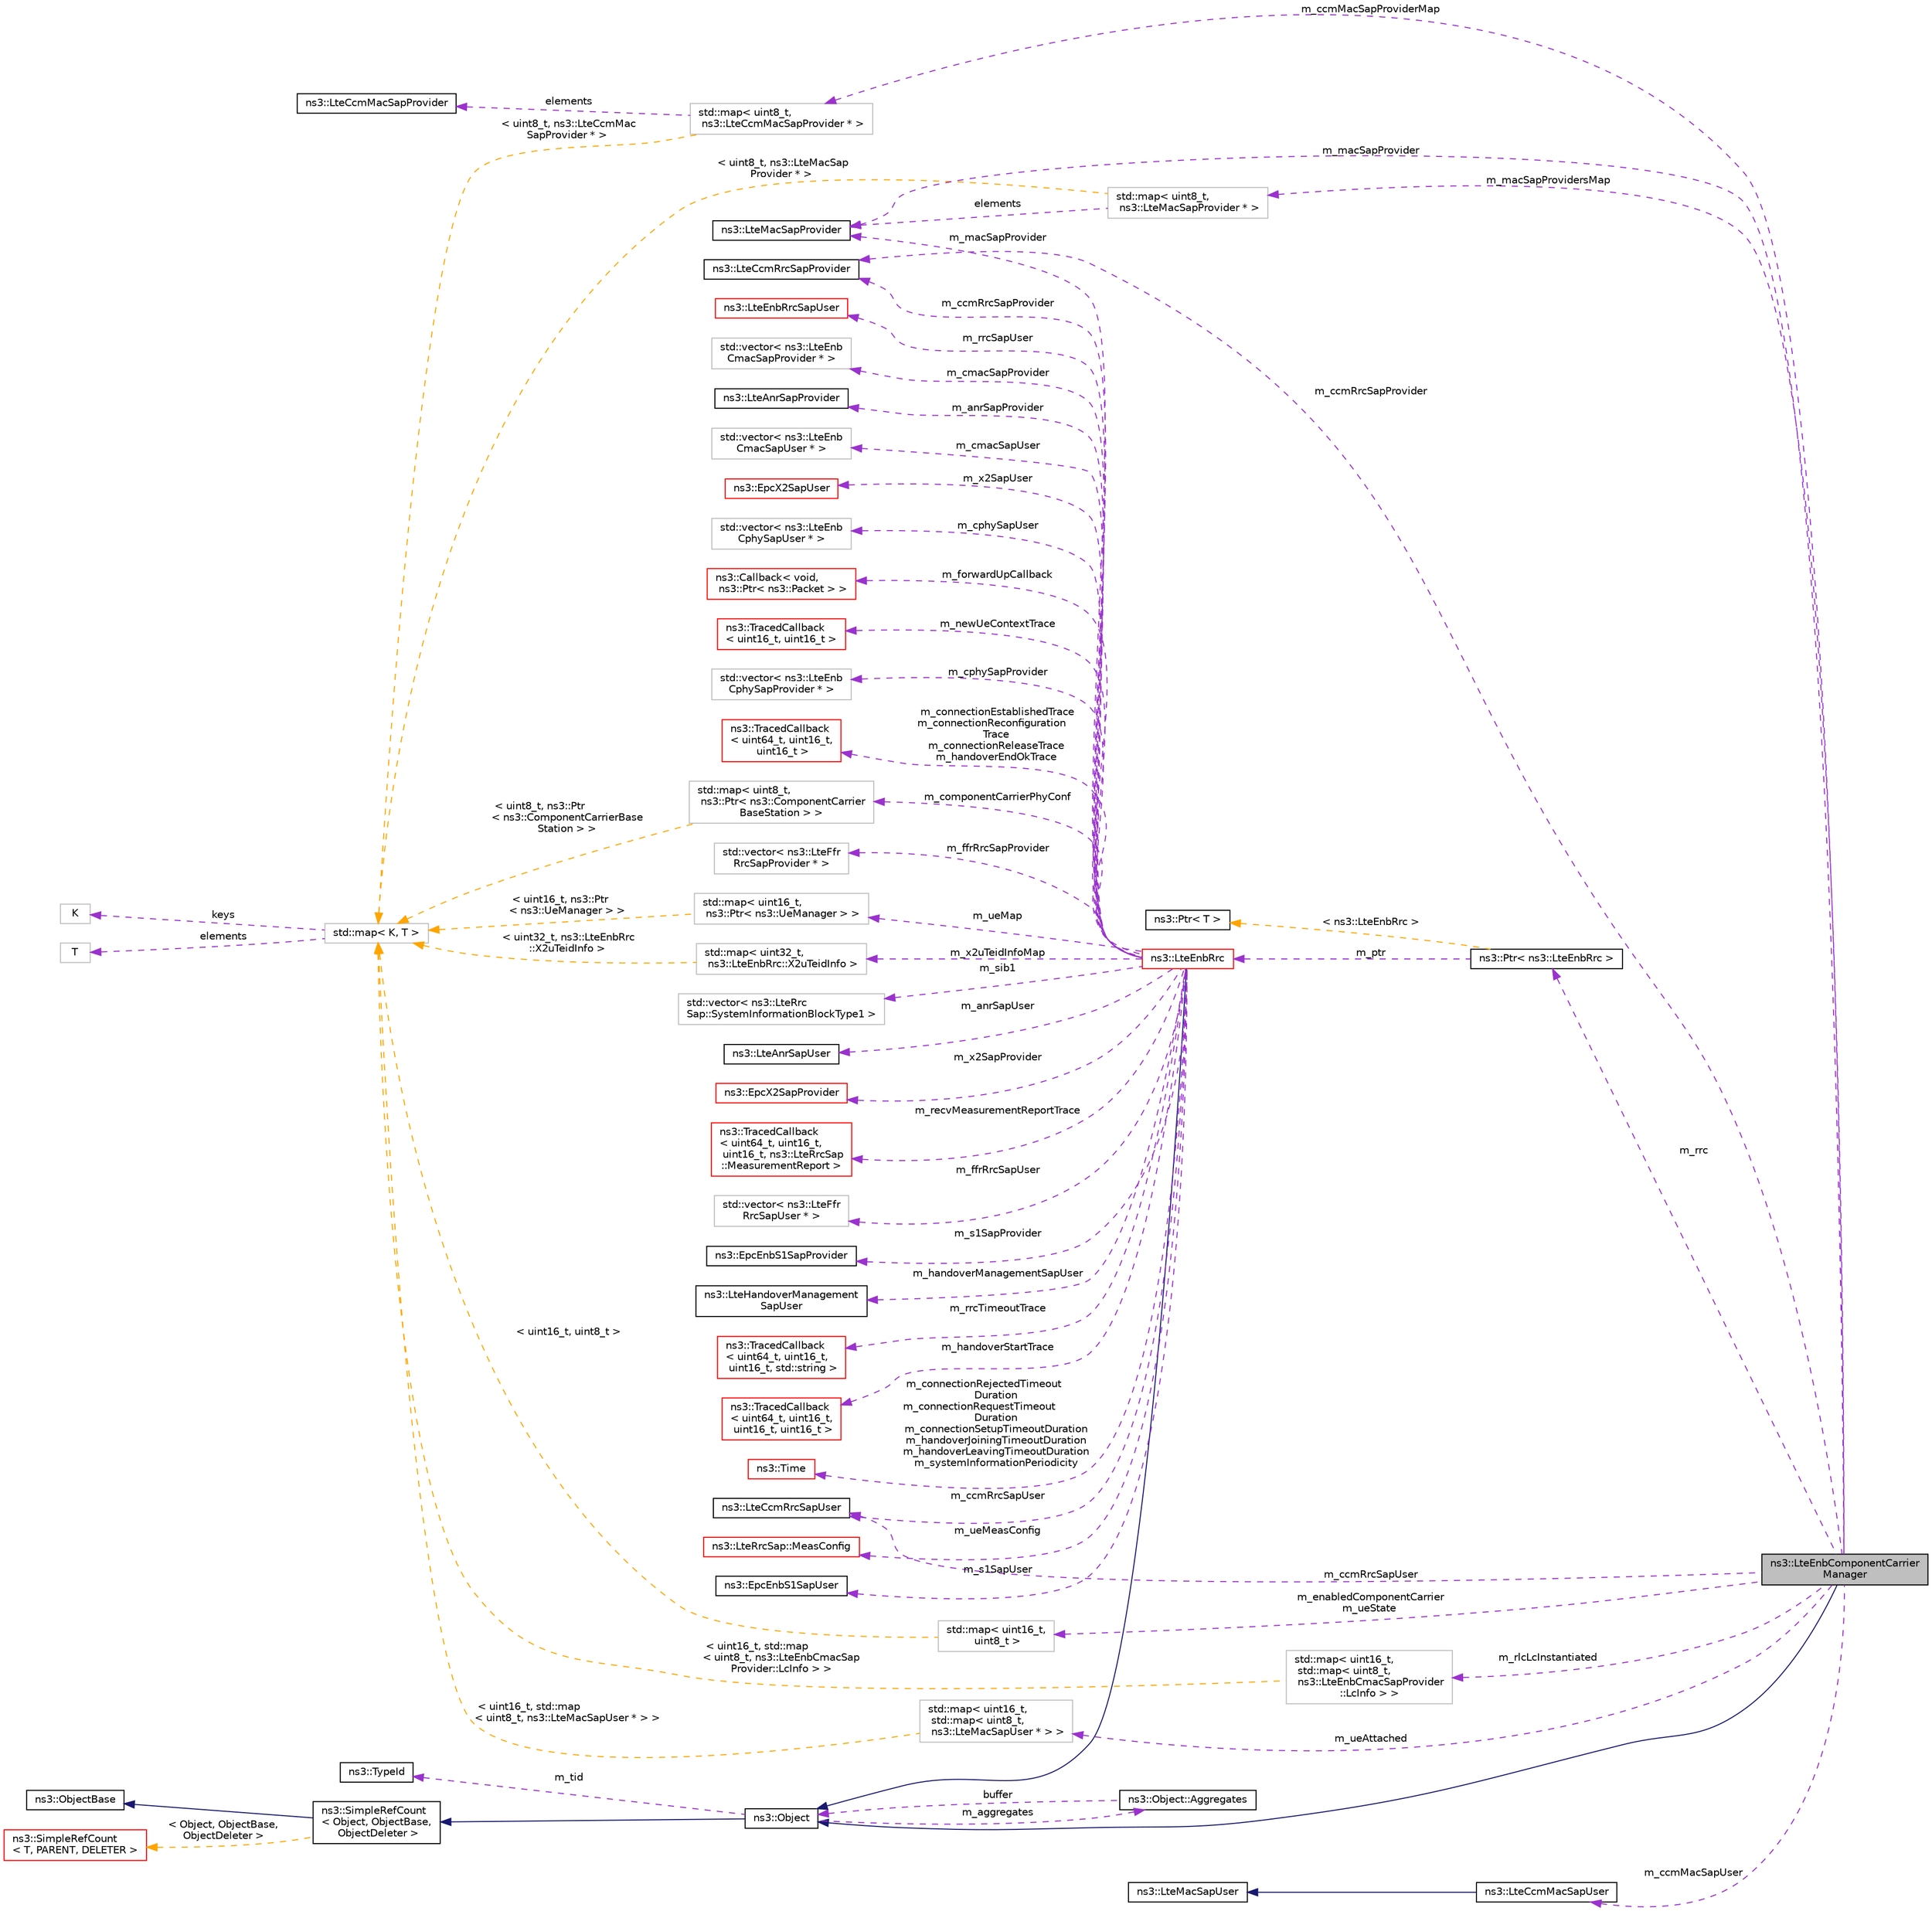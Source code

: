 digraph "ns3::LteEnbComponentCarrierManager"
{
 // LATEX_PDF_SIZE
  edge [fontname="Helvetica",fontsize="10",labelfontname="Helvetica",labelfontsize="10"];
  node [fontname="Helvetica",fontsize="10",shape=record];
  rankdir="LR";
  Node1 [label="ns3::LteEnbComponentCarrier\lManager",height=0.2,width=0.4,color="black", fillcolor="grey75", style="filled", fontcolor="black",tooltip="The class implements Component Carrier Manager (CCM) that operates using the Component Carrier Manage..."];
  Node2 -> Node1 [dir="back",color="midnightblue",fontsize="10",style="solid",fontname="Helvetica"];
  Node2 [label="ns3::Object",height=0.2,width=0.4,color="black", fillcolor="white", style="filled",URL="$classns3_1_1_object.html",tooltip="A base class which provides memory management and object aggregation."];
  Node3 -> Node2 [dir="back",color="midnightblue",fontsize="10",style="solid",fontname="Helvetica"];
  Node3 [label="ns3::SimpleRefCount\l\< Object, ObjectBase,\l ObjectDeleter \>",height=0.2,width=0.4,color="black", fillcolor="white", style="filled",URL="$classns3_1_1_simple_ref_count.html",tooltip=" "];
  Node4 -> Node3 [dir="back",color="midnightblue",fontsize="10",style="solid",fontname="Helvetica"];
  Node4 [label="ns3::ObjectBase",height=0.2,width=0.4,color="black", fillcolor="white", style="filled",URL="$classns3_1_1_object_base.html",tooltip="Anchor the ns-3 type and attribute system."];
  Node5 -> Node3 [dir="back",color="orange",fontsize="10",style="dashed",label=" \< Object, ObjectBase,\l ObjectDeleter \>" ,fontname="Helvetica"];
  Node5 [label="ns3::SimpleRefCount\l\< T, PARENT, DELETER \>",height=0.2,width=0.4,color="red", fillcolor="white", style="filled",URL="$classns3_1_1_simple_ref_count.html",tooltip="A template-based reference counting class."];
  Node7 -> Node2 [dir="back",color="darkorchid3",fontsize="10",style="dashed",label=" m_tid" ,fontname="Helvetica"];
  Node7 [label="ns3::TypeId",height=0.2,width=0.4,color="black", fillcolor="white", style="filled",URL="$classns3_1_1_type_id.html",tooltip="a unique identifier for an interface."];
  Node8 -> Node2 [dir="back",color="darkorchid3",fontsize="10",style="dashed",label=" m_aggregates" ,fontname="Helvetica"];
  Node8 [label="ns3::Object::Aggregates",height=0.2,width=0.4,color="black", fillcolor="white", style="filled",URL="$structns3_1_1_object_1_1_aggregates.html",tooltip="The list of Objects aggregated to this one."];
  Node2 -> Node8 [dir="back",color="darkorchid3",fontsize="10",style="dashed",label=" buffer" ,fontname="Helvetica"];
  Node9 -> Node1 [dir="back",color="darkorchid3",fontsize="10",style="dashed",label=" m_enabledComponentCarrier\nm_ueState" ,fontname="Helvetica"];
  Node9 [label="std::map\< uint16_t,\l uint8_t \>",height=0.2,width=0.4,color="grey75", fillcolor="white", style="filled",tooltip=" "];
  Node10 -> Node9 [dir="back",color="orange",fontsize="10",style="dashed",label=" \< uint16_t, uint8_t \>" ,fontname="Helvetica"];
  Node10 [label="std::map\< K, T \>",height=0.2,width=0.4,color="grey75", fillcolor="white", style="filled",tooltip=" "];
  Node11 -> Node10 [dir="back",color="darkorchid3",fontsize="10",style="dashed",label=" keys" ,fontname="Helvetica"];
  Node11 [label="K",height=0.2,width=0.4,color="grey75", fillcolor="white", style="filled",tooltip=" "];
  Node12 -> Node10 [dir="back",color="darkorchid3",fontsize="10",style="dashed",label=" elements" ,fontname="Helvetica"];
  Node12 [label="T",height=0.2,width=0.4,color="grey75", fillcolor="white", style="filled",tooltip=" "];
  Node13 -> Node1 [dir="back",color="darkorchid3",fontsize="10",style="dashed",label=" m_ccmMacSapUser" ,fontname="Helvetica"];
  Node13 [label="ns3::LteCcmMacSapUser",height=0.2,width=0.4,color="black", fillcolor="white", style="filled",URL="$classns3_1_1_lte_ccm_mac_sap_user.html",tooltip="Service Access Point (SAP) offered by MAC to the component carrier manager (CCM)."];
  Node14 -> Node13 [dir="back",color="midnightblue",fontsize="10",style="solid",fontname="Helvetica"];
  Node14 [label="ns3::LteMacSapUser",height=0.2,width=0.4,color="black", fillcolor="white", style="filled",URL="$classns3_1_1_lte_mac_sap_user.html",tooltip="Service Access Point (SAP) offered by the MAC to the RLC See Femto Forum MAC Scheduler Interface Spec..."];
  Node15 -> Node1 [dir="back",color="darkorchid3",fontsize="10",style="dashed",label=" m_ccmMacSapProviderMap" ,fontname="Helvetica"];
  Node15 [label="std::map\< uint8_t,\l ns3::LteCcmMacSapProvider * \>",height=0.2,width=0.4,color="grey75", fillcolor="white", style="filled",tooltip=" "];
  Node16 -> Node15 [dir="back",color="darkorchid3",fontsize="10",style="dashed",label=" elements" ,fontname="Helvetica"];
  Node16 [label="ns3::LteCcmMacSapProvider",height=0.2,width=0.4,color="black", fillcolor="white", style="filled",URL="$classns3_1_1_lte_ccm_mac_sap_provider.html",tooltip="Service Access Point (SAP) offered by the component carrier manager (CCM) by MAC to CCM."];
  Node10 -> Node15 [dir="back",color="orange",fontsize="10",style="dashed",label=" \< uint8_t, ns3::LteCcmMac\lSapProvider * \>" ,fontname="Helvetica"];
  Node17 -> Node1 [dir="back",color="darkorchid3",fontsize="10",style="dashed",label=" m_rlcLcInstantiated" ,fontname="Helvetica"];
  Node17 [label="std::map\< uint16_t,\l std::map\< uint8_t,\l ns3::LteEnbCmacSapProvider\l::LcInfo \> \>",height=0.2,width=0.4,color="grey75", fillcolor="white", style="filled",tooltip=" "];
  Node10 -> Node17 [dir="back",color="orange",fontsize="10",style="dashed",label=" \< uint16_t, std::map\l\< uint8_t, ns3::LteEnbCmacSap\lProvider::LcInfo \> \>" ,fontname="Helvetica"];
  Node18 -> Node1 [dir="back",color="darkorchid3",fontsize="10",style="dashed",label=" m_ueAttached" ,fontname="Helvetica"];
  Node18 [label="std::map\< uint16_t,\l std::map\< uint8_t,\l ns3::LteMacSapUser * \> \>",height=0.2,width=0.4,color="grey75", fillcolor="white", style="filled",tooltip=" "];
  Node10 -> Node18 [dir="back",color="orange",fontsize="10",style="dashed",label=" \< uint16_t, std::map\l\< uint8_t, ns3::LteMacSapUser * \> \>" ,fontname="Helvetica"];
  Node19 -> Node1 [dir="back",color="darkorchid3",fontsize="10",style="dashed",label=" m_ccmRrcSapProvider" ,fontname="Helvetica"];
  Node19 [label="ns3::LteCcmRrcSapProvider",height=0.2,width=0.4,color="black", fillcolor="white", style="filled",URL="$classns3_1_1_lte_ccm_rrc_sap_provider.html",tooltip="Service Access Point (SAP) offered by the Component Carrier Manager (CCM) instance to the eNodeB RRC ..."];
  Node20 -> Node1 [dir="back",color="darkorchid3",fontsize="10",style="dashed",label=" m_macSapProvidersMap" ,fontname="Helvetica"];
  Node20 [label="std::map\< uint8_t,\l ns3::LteMacSapProvider * \>",height=0.2,width=0.4,color="grey75", fillcolor="white", style="filled",tooltip=" "];
  Node21 -> Node20 [dir="back",color="darkorchid3",fontsize="10",style="dashed",label=" elements" ,fontname="Helvetica"];
  Node21 [label="ns3::LteMacSapProvider",height=0.2,width=0.4,color="black", fillcolor="white", style="filled",URL="$classns3_1_1_lte_mac_sap_provider.html",tooltip="Service Access Point (SAP) offered by the MAC to the RLC See Femto Forum MAC Scheduler Interface Spec..."];
  Node10 -> Node20 [dir="back",color="orange",fontsize="10",style="dashed",label=" \< uint8_t, ns3::LteMacSap\lProvider * \>" ,fontname="Helvetica"];
  Node22 -> Node1 [dir="back",color="darkorchid3",fontsize="10",style="dashed",label=" m_ccmRrcSapUser" ,fontname="Helvetica"];
  Node22 [label="ns3::LteCcmRrcSapUser",height=0.2,width=0.4,color="black", fillcolor="white", style="filled",URL="$classns3_1_1_lte_ccm_rrc_sap_user.html",tooltip="Service Access Point (SAP) offered by the eNodeB RRC instance to the component carrier manager (CCM) ..."];
  Node23 -> Node1 [dir="back",color="darkorchid3",fontsize="10",style="dashed",label=" m_rrc" ,fontname="Helvetica"];
  Node23 [label="ns3::Ptr\< ns3::LteEnbRrc \>",height=0.2,width=0.4,color="black", fillcolor="white", style="filled",URL="$classns3_1_1_ptr.html",tooltip=" "];
  Node24 -> Node23 [dir="back",color="darkorchid3",fontsize="10",style="dashed",label=" m_ptr" ,fontname="Helvetica"];
  Node24 [label="ns3::LteEnbRrc",height=0.2,width=0.4,color="red", fillcolor="white", style="filled",URL="$classns3_1_1_lte_enb_rrc.html",tooltip="The LTE Radio Resource Control entity at the eNB."];
  Node2 -> Node24 [dir="back",color="midnightblue",fontsize="10",style="solid",fontname="Helvetica"];
  Node25 -> Node24 [dir="back",color="darkorchid3",fontsize="10",style="dashed",label=" m_sib1" ,fontname="Helvetica"];
  Node25 [label="std::vector\< ns3::LteRrc\lSap::SystemInformationBlockType1 \>",height=0.2,width=0.4,color="grey75", fillcolor="white", style="filled",tooltip=" "];
  Node31 -> Node24 [dir="back",color="darkorchid3",fontsize="10",style="dashed",label=" m_anrSapUser" ,fontname="Helvetica"];
  Node31 [label="ns3::LteAnrSapUser",height=0.2,width=0.4,color="black", fillcolor="white", style="filled",URL="$classns3_1_1_lte_anr_sap_user.html",tooltip="Service Access Point (SAP) offered by the eNodeB RRC instance to the ANR instance."];
  Node32 -> Node24 [dir="back",color="darkorchid3",fontsize="10",style="dashed",label=" m_x2SapProvider" ,fontname="Helvetica"];
  Node32 [label="ns3::EpcX2SapProvider",height=0.2,width=0.4,color="red", fillcolor="white", style="filled",URL="$classns3_1_1_epc_x2_sap_provider.html",tooltip="These service primitives of this part of the X2 SAP are provided by the X2 entity and issued by RRC e..."];
  Node34 -> Node24 [dir="back",color="darkorchid3",fontsize="10",style="dashed",label=" m_recvMeasurementReportTrace" ,fontname="Helvetica"];
  Node34 [label="ns3::TracedCallback\l\< uint64_t, uint16_t,\l uint16_t, ns3::LteRrcSap\l::MeasurementReport \>",height=0.2,width=0.4,color="red", fillcolor="white", style="filled",URL="$classns3_1_1_traced_callback.html",tooltip=" "];
  Node45 -> Node24 [dir="back",color="darkorchid3",fontsize="10",style="dashed",label=" m_ffrRrcSapUser" ,fontname="Helvetica"];
  Node45 [label="std::vector\< ns3::LteFfr\lRrcSapUser * \>",height=0.2,width=0.4,color="grey75", fillcolor="white", style="filled",tooltip=" "];
  Node47 -> Node24 [dir="back",color="darkorchid3",fontsize="10",style="dashed",label=" m_s1SapProvider" ,fontname="Helvetica"];
  Node47 [label="ns3::EpcEnbS1SapProvider",height=0.2,width=0.4,color="black", fillcolor="white", style="filled",URL="$classns3_1_1_epc_enb_s1_sap_provider.html",tooltip="This class implements the Service Access Point (SAP) between the LteEnbRrc and the EpcEnbApplication."];
  Node19 -> Node24 [dir="back",color="darkorchid3",fontsize="10",style="dashed",label=" m_ccmRrcSapProvider" ,fontname="Helvetica"];
  Node48 -> Node24 [dir="back",color="darkorchid3",fontsize="10",style="dashed",label=" m_handoverManagementSapUser" ,fontname="Helvetica"];
  Node48 [label="ns3::LteHandoverManagement\lSapUser",height=0.2,width=0.4,color="black", fillcolor="white", style="filled",URL="$classns3_1_1_lte_handover_management_sap_user.html",tooltip="Service Access Point (SAP) offered by the eNodeB RRC instance to the handover algorithm instance."];
  Node49 -> Node24 [dir="back",color="darkorchid3",fontsize="10",style="dashed",label=" m_componentCarrierPhyConf" ,fontname="Helvetica"];
  Node49 [label="std::map\< uint8_t,\l ns3::Ptr\< ns3::ComponentCarrier\lBaseStation \> \>",height=0.2,width=0.4,color="grey75", fillcolor="white", style="filled",tooltip=" "];
  Node10 -> Node49 [dir="back",color="orange",fontsize="10",style="dashed",label=" \< uint8_t, ns3::Ptr\l\< ns3::ComponentCarrierBase\lStation \> \>" ,fontname="Helvetica"];
  Node53 -> Node24 [dir="back",color="darkorchid3",fontsize="10",style="dashed",label=" m_rrcTimeoutTrace" ,fontname="Helvetica"];
  Node53 [label="ns3::TracedCallback\l\< uint64_t, uint16_t,\l uint16_t, std::string \>",height=0.2,width=0.4,color="red", fillcolor="white", style="filled",URL="$classns3_1_1_traced_callback.html",tooltip=" "];
  Node54 -> Node24 [dir="back",color="darkorchid3",fontsize="10",style="dashed",label=" m_ueMap" ,fontname="Helvetica"];
  Node54 [label="std::map\< uint16_t,\l ns3::Ptr\< ns3::UeManager \> \>",height=0.2,width=0.4,color="grey75", fillcolor="white", style="filled",tooltip=" "];
  Node10 -> Node54 [dir="back",color="orange",fontsize="10",style="dashed",label=" \< uint16_t, ns3::Ptr\l\< ns3::UeManager \> \>" ,fontname="Helvetica"];
  Node22 -> Node24 [dir="back",color="darkorchid3",fontsize="10",style="dashed",label=" m_ccmRrcSapUser" ,fontname="Helvetica"];
  Node92 -> Node24 [dir="back",color="darkorchid3",fontsize="10",style="dashed",label=" m_handoverStartTrace" ,fontname="Helvetica"];
  Node92 [label="ns3::TracedCallback\l\< uint64_t, uint16_t,\l uint16_t, uint16_t \>",height=0.2,width=0.4,color="red", fillcolor="white", style="filled",URL="$classns3_1_1_traced_callback.html",tooltip=" "];
  Node93 -> Node24 [dir="back",color="darkorchid3",fontsize="10",style="dashed",label=" m_connectionRejectedTimeout\lDuration\nm_connectionRequestTimeout\lDuration\nm_connectionSetupTimeoutDuration\nm_handoverJoiningTimeoutDuration\nm_handoverLeavingTimeoutDuration\nm_systemInformationPeriodicity" ,fontname="Helvetica"];
  Node93 [label="ns3::Time",height=0.2,width=0.4,color="red", fillcolor="white", style="filled",URL="$classns3_1_1_time.html",tooltip="Simulation virtual time values and global simulation resolution."];
  Node95 -> Node24 [dir="back",color="darkorchid3",fontsize="10",style="dashed",label=" m_ueMeasConfig" ,fontname="Helvetica"];
  Node95 [label="ns3::LteRrcSap::MeasConfig",height=0.2,width=0.4,color="red", fillcolor="white", style="filled",URL="$structns3_1_1_lte_rrc_sap_1_1_meas_config.html",tooltip="MeasConfig structure."];
  Node115 -> Node24 [dir="back",color="darkorchid3",fontsize="10",style="dashed",label=" m_s1SapUser" ,fontname="Helvetica"];
  Node115 [label="ns3::EpcEnbS1SapUser",height=0.2,width=0.4,color="black", fillcolor="white", style="filled",URL="$classns3_1_1_epc_enb_s1_sap_user.html",tooltip="This class implements the Service Access Point (SAP) between the LteEnbRrc and the EpcEnbApplication."];
  Node116 -> Node24 [dir="back",color="darkorchid3",fontsize="10",style="dashed",label=" m_rrcSapUser" ,fontname="Helvetica"];
  Node116 [label="ns3::LteEnbRrcSapUser",height=0.2,width=0.4,color="red", fillcolor="white", style="filled",URL="$classns3_1_1_lte_enb_rrc_sap_user.html",tooltip="Part of the RRC protocol."];
  Node118 -> Node24 [dir="back",color="darkorchid3",fontsize="10",style="dashed",label=" m_cmacSapProvider" ,fontname="Helvetica"];
  Node118 [label="std::vector\< ns3::LteEnb\lCmacSapProvider * \>",height=0.2,width=0.4,color="grey75", fillcolor="white", style="filled",tooltip=" "];
  Node120 -> Node24 [dir="back",color="darkorchid3",fontsize="10",style="dashed",label=" m_anrSapProvider" ,fontname="Helvetica"];
  Node120 [label="ns3::LteAnrSapProvider",height=0.2,width=0.4,color="black", fillcolor="white", style="filled",URL="$classns3_1_1_lte_anr_sap_provider.html",tooltip="Service Access Point (SAP) offered by the ANR instance to the eNodeB RRC instance."];
  Node121 -> Node24 [dir="back",color="darkorchid3",fontsize="10",style="dashed",label=" m_cmacSapUser" ,fontname="Helvetica"];
  Node121 [label="std::vector\< ns3::LteEnb\lCmacSapUser * \>",height=0.2,width=0.4,color="grey75", fillcolor="white", style="filled",tooltip=" "];
  Node123 -> Node24 [dir="back",color="darkorchid3",fontsize="10",style="dashed",label=" m_x2uTeidInfoMap" ,fontname="Helvetica"];
  Node123 [label="std::map\< uint32_t,\l ns3::LteEnbRrc::X2uTeidInfo \>",height=0.2,width=0.4,color="grey75", fillcolor="white", style="filled",tooltip=" "];
  Node10 -> Node123 [dir="back",color="orange",fontsize="10",style="dashed",label=" \< uint32_t, ns3::LteEnbRrc\l::X2uTeidInfo \>" ,fontname="Helvetica"];
  Node125 -> Node24 [dir="back",color="darkorchid3",fontsize="10",style="dashed",label=" m_x2SapUser" ,fontname="Helvetica"];
  Node125 [label="ns3::EpcX2SapUser",height=0.2,width=0.4,color="red", fillcolor="white", style="filled",URL="$classns3_1_1_epc_x2_sap_user.html",tooltip="These service primitives of this part of the X2 SAP are provided by the RRC entity and issued by the ..."];
  Node126 -> Node24 [dir="back",color="darkorchid3",fontsize="10",style="dashed",label=" m_cphySapUser" ,fontname="Helvetica"];
  Node126 [label="std::vector\< ns3::LteEnb\lCphySapUser * \>",height=0.2,width=0.4,color="grey75", fillcolor="white", style="filled",tooltip=" "];
  Node128 -> Node24 [dir="back",color="darkorchid3",fontsize="10",style="dashed",label=" m_forwardUpCallback" ,fontname="Helvetica"];
  Node128 [label="ns3::Callback\< void,\l ns3::Ptr\< ns3::Packet \> \>",height=0.2,width=0.4,color="red", fillcolor="white", style="filled",URL="$classns3_1_1_callback.html",tooltip=" "];
  Node129 -> Node24 [dir="back",color="darkorchid3",fontsize="10",style="dashed",label=" m_newUeContextTrace" ,fontname="Helvetica"];
  Node129 [label="ns3::TracedCallback\l\< uint16_t, uint16_t \>",height=0.2,width=0.4,color="red", fillcolor="white", style="filled",URL="$classns3_1_1_traced_callback.html",tooltip=" "];
  Node130 -> Node24 [dir="back",color="darkorchid3",fontsize="10",style="dashed",label=" m_cphySapProvider" ,fontname="Helvetica"];
  Node130 [label="std::vector\< ns3::LteEnb\lCphySapProvider * \>",height=0.2,width=0.4,color="grey75", fillcolor="white", style="filled",tooltip=" "];
  Node132 -> Node24 [dir="back",color="darkorchid3",fontsize="10",style="dashed",label=" m_connectionEstablishedTrace\nm_connectionReconfiguration\lTrace\nm_connectionReleaseTrace\nm_handoverEndOkTrace" ,fontname="Helvetica"];
  Node132 [label="ns3::TracedCallback\l\< uint64_t, uint16_t,\l uint16_t \>",height=0.2,width=0.4,color="red", fillcolor="white", style="filled",URL="$classns3_1_1_traced_callback.html",tooltip=" "];
  Node133 -> Node24 [dir="back",color="darkorchid3",fontsize="10",style="dashed",label=" m_ffrRrcSapProvider" ,fontname="Helvetica"];
  Node133 [label="std::vector\< ns3::LteFfr\lRrcSapProvider * \>",height=0.2,width=0.4,color="grey75", fillcolor="white", style="filled",tooltip=" "];
  Node21 -> Node24 [dir="back",color="darkorchid3",fontsize="10",style="dashed",label=" m_macSapProvider" ,fontname="Helvetica"];
  Node42 -> Node23 [dir="back",color="orange",fontsize="10",style="dashed",label=" \< ns3::LteEnbRrc \>" ,fontname="Helvetica"];
  Node42 [label="ns3::Ptr\< T \>",height=0.2,width=0.4,color="black", fillcolor="white", style="filled",URL="$classns3_1_1_ptr.html",tooltip="Smart pointer class similar to boost::intrusive_ptr."];
  Node21 -> Node1 [dir="back",color="darkorchid3",fontsize="10",style="dashed",label=" m_macSapProvider" ,fontname="Helvetica"];
}
